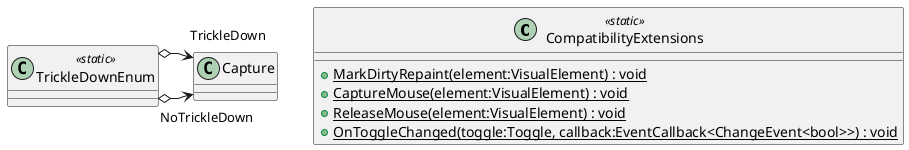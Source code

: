 @startuml
class CompatibilityExtensions <<static>> {
    + {static} MarkDirtyRepaint(element:VisualElement) : void
    + {static} CaptureMouse(element:VisualElement) : void
    + {static} ReleaseMouse(element:VisualElement) : void
    + {static} OnToggleChanged(toggle:Toggle, callback:EventCallback<ChangeEvent<bool>>) : void
}
class TrickleDownEnum <<static>> {
}
TrickleDownEnum o-> "NoTrickleDown" Capture
TrickleDownEnum o-> "TrickleDown" Capture
@enduml

